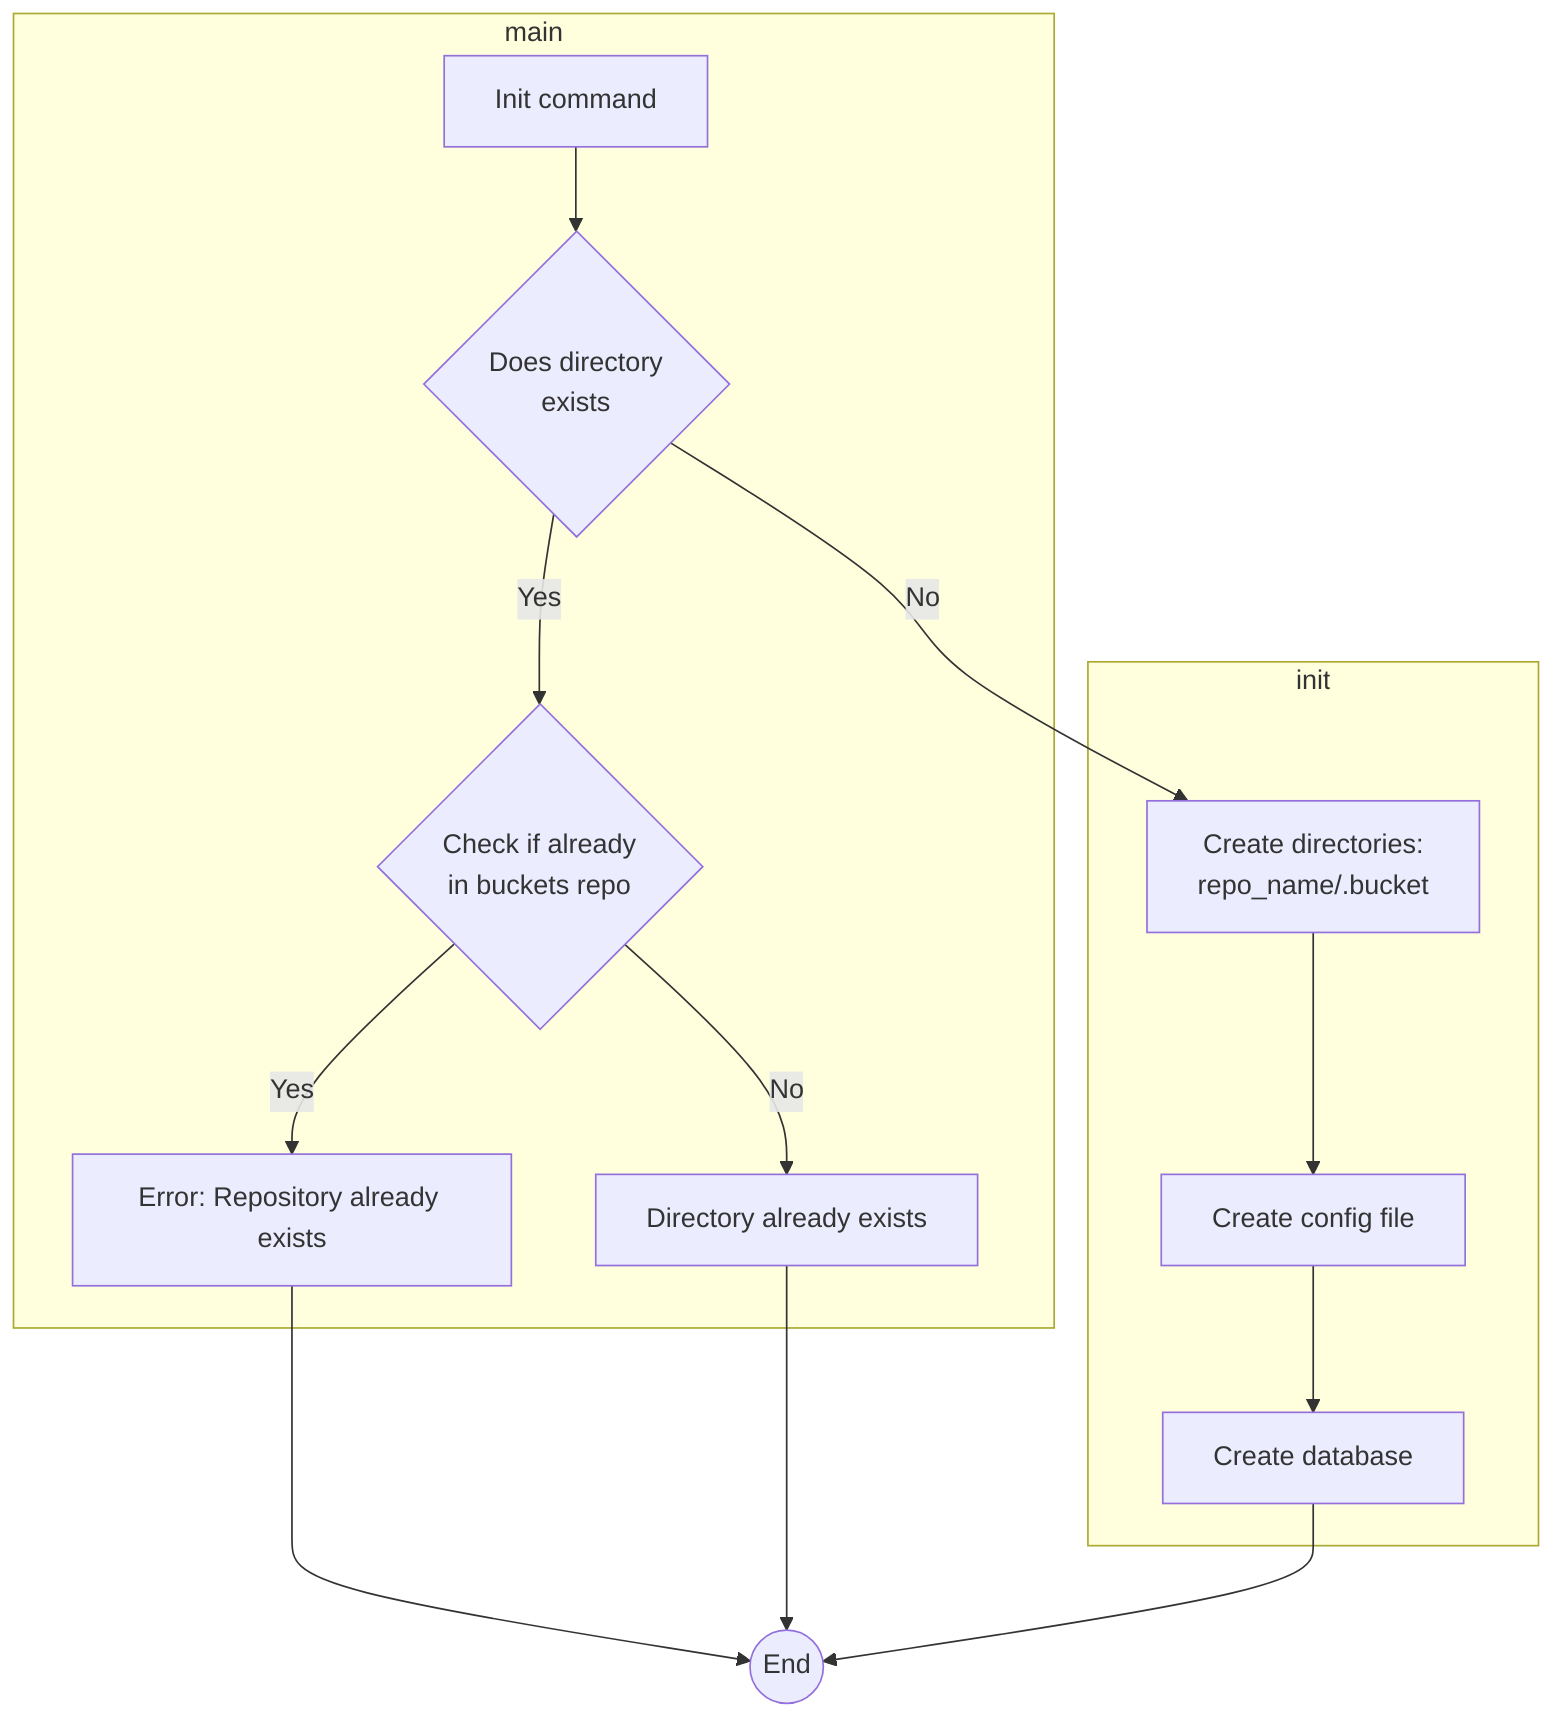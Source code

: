 flowchart TD
    subgraph main
        A[Init command] --> B{Does directory \n exists}
        B --> |Yes| C{Check if already \n in buckets repo}
        C --> |Yes| Z[Error: Repository already exists]
        C --> |No| Y[Directory already exists]
    end

    subgraph init
        B --> |No| D[Create directories: \n repo_name/.bucket]
        D --> E[Create config file]
        E --> F[Create database]
    end

    Z --> G((End))
    Y --> G((End))
    F --> G((End))